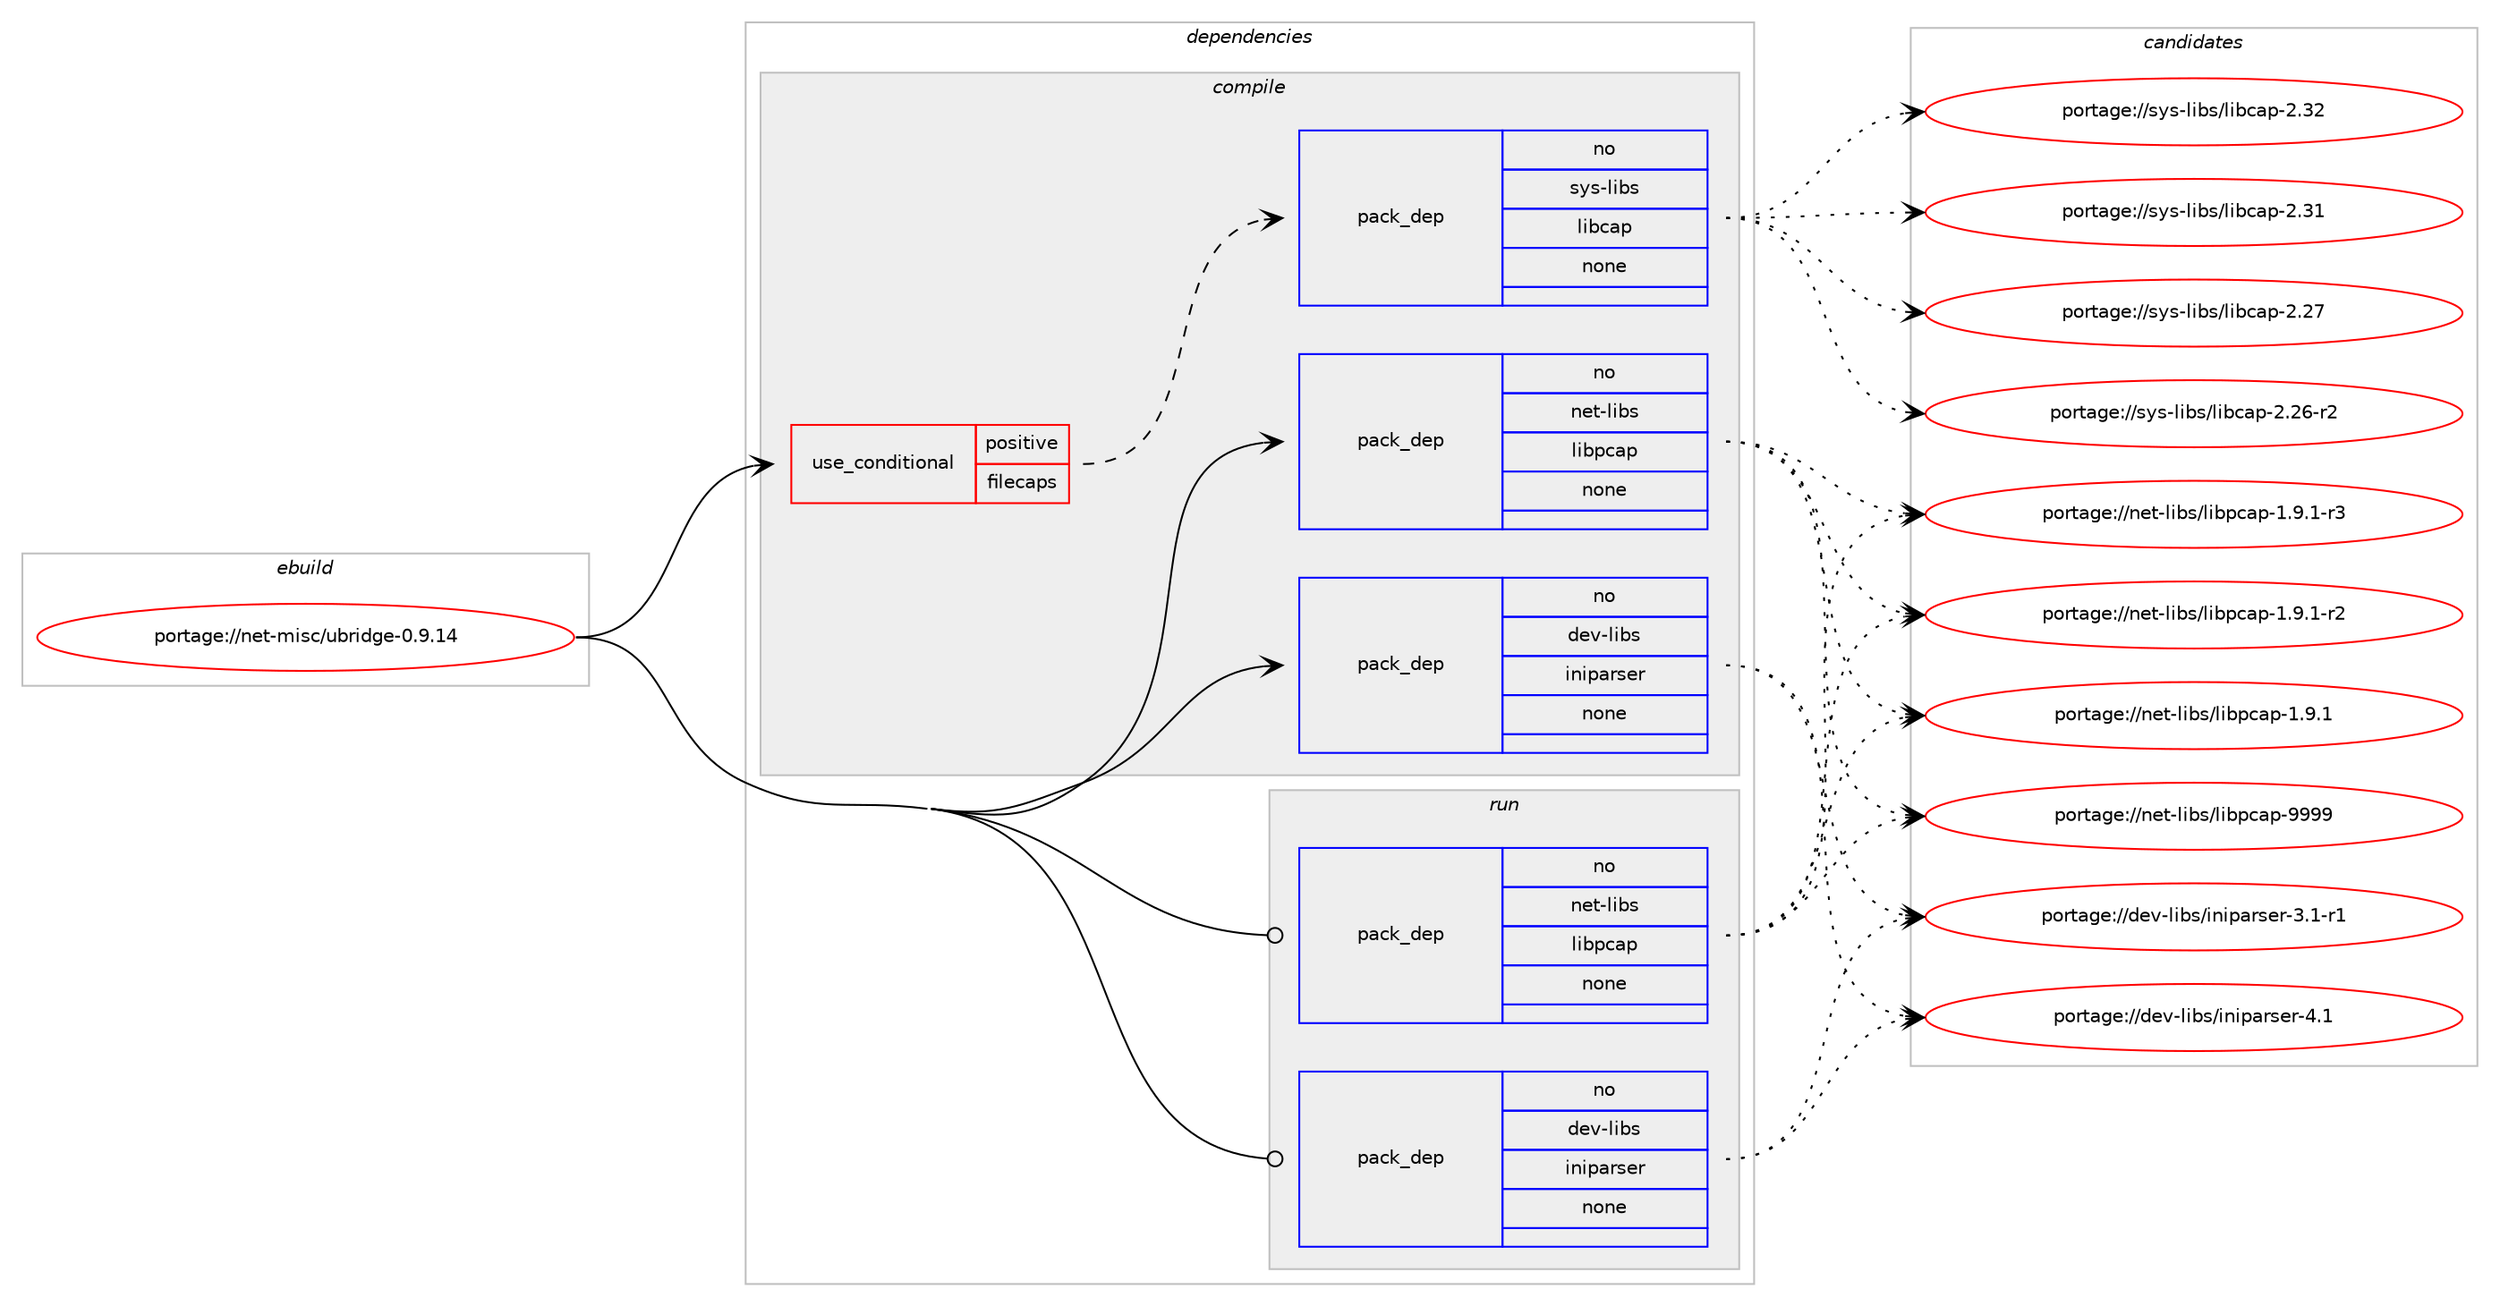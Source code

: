 digraph prolog {

# *************
# Graph options
# *************

newrank=true;
concentrate=true;
compound=true;
graph [rankdir=LR,fontname=Helvetica,fontsize=10,ranksep=1.5];#, ranksep=2.5, nodesep=0.2];
edge  [arrowhead=vee];
node  [fontname=Helvetica,fontsize=10];

# **********
# The ebuild
# **********

subgraph cluster_leftcol {
color=gray;
rank=same;
label=<<i>ebuild</i>>;
id [label="portage://net-misc/ubridge-0.9.14", color=red, width=4, href="../net-misc/ubridge-0.9.14.svg"];
}

# ****************
# The dependencies
# ****************

subgraph cluster_midcol {
color=gray;
label=<<i>dependencies</i>>;
subgraph cluster_compile {
fillcolor="#eeeeee";
style=filled;
label=<<i>compile</i>>;
subgraph cond16228 {
dependency78204 [label=<<TABLE BORDER="0" CELLBORDER="1" CELLSPACING="0" CELLPADDING="4"><TR><TD ROWSPAN="3" CELLPADDING="10">use_conditional</TD></TR><TR><TD>positive</TD></TR><TR><TD>filecaps</TD></TR></TABLE>>, shape=none, color=red];
subgraph pack60440 {
dependency78205 [label=<<TABLE BORDER="0" CELLBORDER="1" CELLSPACING="0" CELLPADDING="4" WIDTH="220"><TR><TD ROWSPAN="6" CELLPADDING="30">pack_dep</TD></TR><TR><TD WIDTH="110">no</TD></TR><TR><TD>sys-libs</TD></TR><TR><TD>libcap</TD></TR><TR><TD>none</TD></TR><TR><TD></TD></TR></TABLE>>, shape=none, color=blue];
}
dependency78204:e -> dependency78205:w [weight=20,style="dashed",arrowhead="vee"];
}
id:e -> dependency78204:w [weight=20,style="solid",arrowhead="vee"];
subgraph pack60441 {
dependency78206 [label=<<TABLE BORDER="0" CELLBORDER="1" CELLSPACING="0" CELLPADDING="4" WIDTH="220"><TR><TD ROWSPAN="6" CELLPADDING="30">pack_dep</TD></TR><TR><TD WIDTH="110">no</TD></TR><TR><TD>dev-libs</TD></TR><TR><TD>iniparser</TD></TR><TR><TD>none</TD></TR><TR><TD></TD></TR></TABLE>>, shape=none, color=blue];
}
id:e -> dependency78206:w [weight=20,style="solid",arrowhead="vee"];
subgraph pack60442 {
dependency78207 [label=<<TABLE BORDER="0" CELLBORDER="1" CELLSPACING="0" CELLPADDING="4" WIDTH="220"><TR><TD ROWSPAN="6" CELLPADDING="30">pack_dep</TD></TR><TR><TD WIDTH="110">no</TD></TR><TR><TD>net-libs</TD></TR><TR><TD>libpcap</TD></TR><TR><TD>none</TD></TR><TR><TD></TD></TR></TABLE>>, shape=none, color=blue];
}
id:e -> dependency78207:w [weight=20,style="solid",arrowhead="vee"];
}
subgraph cluster_compileandrun {
fillcolor="#eeeeee";
style=filled;
label=<<i>compile and run</i>>;
}
subgraph cluster_run {
fillcolor="#eeeeee";
style=filled;
label=<<i>run</i>>;
subgraph pack60443 {
dependency78208 [label=<<TABLE BORDER="0" CELLBORDER="1" CELLSPACING="0" CELLPADDING="4" WIDTH="220"><TR><TD ROWSPAN="6" CELLPADDING="30">pack_dep</TD></TR><TR><TD WIDTH="110">no</TD></TR><TR><TD>dev-libs</TD></TR><TR><TD>iniparser</TD></TR><TR><TD>none</TD></TR><TR><TD></TD></TR></TABLE>>, shape=none, color=blue];
}
id:e -> dependency78208:w [weight=20,style="solid",arrowhead="odot"];
subgraph pack60444 {
dependency78209 [label=<<TABLE BORDER="0" CELLBORDER="1" CELLSPACING="0" CELLPADDING="4" WIDTH="220"><TR><TD ROWSPAN="6" CELLPADDING="30">pack_dep</TD></TR><TR><TD WIDTH="110">no</TD></TR><TR><TD>net-libs</TD></TR><TR><TD>libpcap</TD></TR><TR><TD>none</TD></TR><TR><TD></TD></TR></TABLE>>, shape=none, color=blue];
}
id:e -> dependency78209:w [weight=20,style="solid",arrowhead="odot"];
}
}

# **************
# The candidates
# **************

subgraph cluster_choices {
rank=same;
color=gray;
label=<<i>candidates</i>>;

subgraph choice60440 {
color=black;
nodesep=1;
choice1151211154510810598115471081059899971124550465150 [label="portage://sys-libs/libcap-2.32", color=red, width=4,href="../sys-libs/libcap-2.32.svg"];
choice1151211154510810598115471081059899971124550465149 [label="portage://sys-libs/libcap-2.31", color=red, width=4,href="../sys-libs/libcap-2.31.svg"];
choice1151211154510810598115471081059899971124550465055 [label="portage://sys-libs/libcap-2.27", color=red, width=4,href="../sys-libs/libcap-2.27.svg"];
choice11512111545108105981154710810598999711245504650544511450 [label="portage://sys-libs/libcap-2.26-r2", color=red, width=4,href="../sys-libs/libcap-2.26-r2.svg"];
dependency78205:e -> choice1151211154510810598115471081059899971124550465150:w [style=dotted,weight="100"];
dependency78205:e -> choice1151211154510810598115471081059899971124550465149:w [style=dotted,weight="100"];
dependency78205:e -> choice1151211154510810598115471081059899971124550465055:w [style=dotted,weight="100"];
dependency78205:e -> choice11512111545108105981154710810598999711245504650544511450:w [style=dotted,weight="100"];
}
subgraph choice60441 {
color=black;
nodesep=1;
choice1001011184510810598115471051101051129711411510111445524649 [label="portage://dev-libs/iniparser-4.1", color=red, width=4,href="../dev-libs/iniparser-4.1.svg"];
choice10010111845108105981154710511010511297114115101114455146494511449 [label="portage://dev-libs/iniparser-3.1-r1", color=red, width=4,href="../dev-libs/iniparser-3.1-r1.svg"];
dependency78206:e -> choice1001011184510810598115471051101051129711411510111445524649:w [style=dotted,weight="100"];
dependency78206:e -> choice10010111845108105981154710511010511297114115101114455146494511449:w [style=dotted,weight="100"];
}
subgraph choice60442 {
color=black;
nodesep=1;
choice1101011164510810598115471081059811299971124557575757 [label="portage://net-libs/libpcap-9999", color=red, width=4,href="../net-libs/libpcap-9999.svg"];
choice1101011164510810598115471081059811299971124549465746494511451 [label="portage://net-libs/libpcap-1.9.1-r3", color=red, width=4,href="../net-libs/libpcap-1.9.1-r3.svg"];
choice1101011164510810598115471081059811299971124549465746494511450 [label="portage://net-libs/libpcap-1.9.1-r2", color=red, width=4,href="../net-libs/libpcap-1.9.1-r2.svg"];
choice110101116451081059811547108105981129997112454946574649 [label="portage://net-libs/libpcap-1.9.1", color=red, width=4,href="../net-libs/libpcap-1.9.1.svg"];
dependency78207:e -> choice1101011164510810598115471081059811299971124557575757:w [style=dotted,weight="100"];
dependency78207:e -> choice1101011164510810598115471081059811299971124549465746494511451:w [style=dotted,weight="100"];
dependency78207:e -> choice1101011164510810598115471081059811299971124549465746494511450:w [style=dotted,weight="100"];
dependency78207:e -> choice110101116451081059811547108105981129997112454946574649:w [style=dotted,weight="100"];
}
subgraph choice60443 {
color=black;
nodesep=1;
choice1001011184510810598115471051101051129711411510111445524649 [label="portage://dev-libs/iniparser-4.1", color=red, width=4,href="../dev-libs/iniparser-4.1.svg"];
choice10010111845108105981154710511010511297114115101114455146494511449 [label="portage://dev-libs/iniparser-3.1-r1", color=red, width=4,href="../dev-libs/iniparser-3.1-r1.svg"];
dependency78208:e -> choice1001011184510810598115471051101051129711411510111445524649:w [style=dotted,weight="100"];
dependency78208:e -> choice10010111845108105981154710511010511297114115101114455146494511449:w [style=dotted,weight="100"];
}
subgraph choice60444 {
color=black;
nodesep=1;
choice1101011164510810598115471081059811299971124557575757 [label="portage://net-libs/libpcap-9999", color=red, width=4,href="../net-libs/libpcap-9999.svg"];
choice1101011164510810598115471081059811299971124549465746494511451 [label="portage://net-libs/libpcap-1.9.1-r3", color=red, width=4,href="../net-libs/libpcap-1.9.1-r3.svg"];
choice1101011164510810598115471081059811299971124549465746494511450 [label="portage://net-libs/libpcap-1.9.1-r2", color=red, width=4,href="../net-libs/libpcap-1.9.1-r2.svg"];
choice110101116451081059811547108105981129997112454946574649 [label="portage://net-libs/libpcap-1.9.1", color=red, width=4,href="../net-libs/libpcap-1.9.1.svg"];
dependency78209:e -> choice1101011164510810598115471081059811299971124557575757:w [style=dotted,weight="100"];
dependency78209:e -> choice1101011164510810598115471081059811299971124549465746494511451:w [style=dotted,weight="100"];
dependency78209:e -> choice1101011164510810598115471081059811299971124549465746494511450:w [style=dotted,weight="100"];
dependency78209:e -> choice110101116451081059811547108105981129997112454946574649:w [style=dotted,weight="100"];
}
}

}
